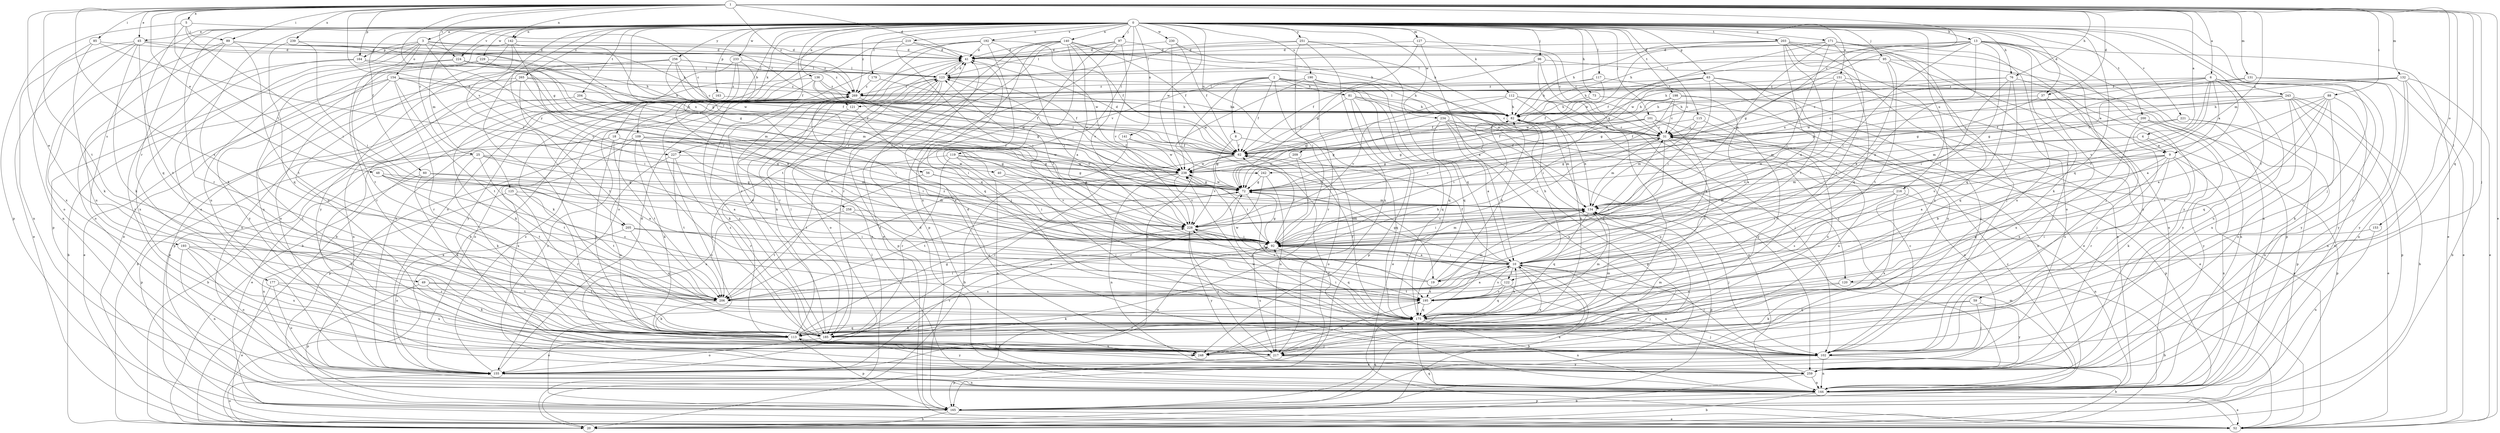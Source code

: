 strict digraph  {
0;
1;
2;
3;
4;
5;
6;
8;
9;
10;
13;
18;
19;
20;
25;
31;
37;
40;
41;
45;
48;
49;
52;
56;
59;
60;
62;
63;
72;
73;
76;
81;
82;
85;
88;
89;
92;
95;
96;
97;
101;
102;
109;
112;
113;
115;
117;
119;
120;
121;
122;
123;
125;
127;
131;
132;
134;
136;
140;
141;
142;
144;
151;
153;
154;
155;
163;
164;
165;
171;
175;
177;
179;
185;
190;
192;
193;
195;
198;
200;
203;
204;
205;
206;
209;
210;
216;
217;
221;
224;
227;
228;
229;
230;
233;
234;
238;
239;
242;
243;
248;
251;
256;
258;
259;
265;
269;
0 -> 3  [label=a];
0 -> 13  [label=b];
0 -> 18  [label=b];
0 -> 25  [label=c];
0 -> 37  [label=d];
0 -> 45  [label=e];
0 -> 56  [label=f];
0 -> 59  [label=f];
0 -> 60  [label=f];
0 -> 63  [label=g];
0 -> 72  [label=g];
0 -> 73  [label=h];
0 -> 76  [label=h];
0 -> 95  [label=j];
0 -> 96  [label=j];
0 -> 97  [label=j];
0 -> 101  [label=j];
0 -> 102  [label=j];
0 -> 109  [label=k];
0 -> 112  [label=k];
0 -> 113  [label=k];
0 -> 115  [label=l];
0 -> 117  [label=l];
0 -> 119  [label=l];
0 -> 125  [label=m];
0 -> 127  [label=m];
0 -> 136  [label=n];
0 -> 140  [label=n];
0 -> 141  [label=n];
0 -> 142  [label=n];
0 -> 151  [label=o];
0 -> 163  [label=p];
0 -> 171  [label=q];
0 -> 175  [label=q];
0 -> 177  [label=r];
0 -> 179  [label=r];
0 -> 185  [label=r];
0 -> 190  [label=s];
0 -> 192  [label=s];
0 -> 193  [label=s];
0 -> 198  [label=t];
0 -> 200  [label=t];
0 -> 203  [label=t];
0 -> 204  [label=t];
0 -> 205  [label=t];
0 -> 209  [label=u];
0 -> 210  [label=u];
0 -> 216  [label=u];
0 -> 221  [label=v];
0 -> 224  [label=v];
0 -> 229  [label=w];
0 -> 230  [label=w];
0 -> 233  [label=w];
0 -> 234  [label=w];
0 -> 238  [label=w];
0 -> 251  [label=y];
0 -> 256  [label=y];
0 -> 258  [label=y];
0 -> 259  [label=y];
0 -> 265  [label=z];
0 -> 269  [label=z];
1 -> 4  [label=a];
1 -> 5  [label=a];
1 -> 6  [label=a];
1 -> 31  [label=c];
1 -> 37  [label=d];
1 -> 40  [label=d];
1 -> 41  [label=d];
1 -> 45  [label=e];
1 -> 48  [label=e];
1 -> 49  [label=e];
1 -> 52  [label=e];
1 -> 72  [label=g];
1 -> 76  [label=h];
1 -> 85  [label=i];
1 -> 88  [label=i];
1 -> 89  [label=i];
1 -> 102  [label=j];
1 -> 120  [label=l];
1 -> 131  [label=m];
1 -> 132  [label=m];
1 -> 134  [label=m];
1 -> 142  [label=n];
1 -> 153  [label=o];
1 -> 164  [label=p];
1 -> 175  [label=q];
1 -> 195  [label=s];
1 -> 205  [label=t];
1 -> 206  [label=t];
1 -> 224  [label=v];
1 -> 239  [label=x];
1 -> 269  [label=z];
2 -> 8  [label=a];
2 -> 9  [label=a];
2 -> 19  [label=b];
2 -> 62  [label=f];
2 -> 81  [label=h];
2 -> 120  [label=l];
2 -> 121  [label=l];
2 -> 175  [label=q];
2 -> 217  [label=u];
2 -> 227  [label=v];
3 -> 41  [label=d];
3 -> 121  [label=l];
3 -> 154  [label=o];
3 -> 155  [label=o];
3 -> 164  [label=p];
3 -> 165  [label=p];
3 -> 217  [label=u];
3 -> 227  [label=v];
3 -> 242  [label=x];
4 -> 9  [label=a];
4 -> 72  [label=g];
4 -> 165  [label=p];
4 -> 228  [label=v];
5 -> 31  [label=c];
5 -> 89  [label=i];
5 -> 92  [label=i];
5 -> 165  [label=p];
5 -> 175  [label=q];
6 -> 9  [label=a];
6 -> 10  [label=a];
6 -> 72  [label=g];
6 -> 92  [label=i];
6 -> 217  [label=u];
6 -> 228  [label=v];
6 -> 238  [label=w];
6 -> 242  [label=x];
6 -> 243  [label=x];
6 -> 259  [label=y];
8 -> 62  [label=f];
8 -> 72  [label=g];
8 -> 175  [label=q];
9 -> 10  [label=a];
9 -> 19  [label=b];
9 -> 113  [label=k];
9 -> 134  [label=m];
9 -> 144  [label=n];
9 -> 175  [label=q];
9 -> 185  [label=r];
9 -> 238  [label=w];
10 -> 19  [label=b];
10 -> 20  [label=b];
10 -> 62  [label=f];
10 -> 72  [label=g];
10 -> 82  [label=h];
10 -> 92  [label=i];
10 -> 102  [label=j];
10 -> 122  [label=l];
10 -> 195  [label=s];
10 -> 248  [label=x];
13 -> 10  [label=a];
13 -> 41  [label=d];
13 -> 52  [label=e];
13 -> 72  [label=g];
13 -> 82  [label=h];
13 -> 92  [label=i];
13 -> 102  [label=j];
13 -> 113  [label=k];
13 -> 122  [label=l];
13 -> 144  [label=n];
13 -> 238  [label=w];
13 -> 259  [label=y];
18 -> 20  [label=b];
18 -> 52  [label=e];
18 -> 62  [label=f];
18 -> 72  [label=g];
18 -> 113  [label=k];
18 -> 206  [label=t];
18 -> 238  [label=w];
19 -> 31  [label=c];
19 -> 82  [label=h];
19 -> 195  [label=s];
19 -> 228  [label=v];
19 -> 238  [label=w];
19 -> 269  [label=z];
20 -> 123  [label=l];
20 -> 155  [label=o];
25 -> 10  [label=a];
25 -> 113  [label=k];
25 -> 134  [label=m];
25 -> 165  [label=p];
25 -> 206  [label=t];
25 -> 238  [label=w];
31 -> 62  [label=f];
31 -> 72  [label=g];
31 -> 82  [label=h];
31 -> 134  [label=m];
31 -> 155  [label=o];
31 -> 165  [label=p];
31 -> 195  [label=s];
31 -> 206  [label=t];
31 -> 217  [label=u];
37 -> 82  [label=h];
37 -> 102  [label=j];
37 -> 134  [label=m];
37 -> 248  [label=x];
40 -> 72  [label=g];
40 -> 228  [label=v];
41 -> 123  [label=l];
41 -> 175  [label=q];
41 -> 185  [label=r];
45 -> 31  [label=c];
45 -> 41  [label=d];
45 -> 52  [label=e];
45 -> 113  [label=k];
45 -> 144  [label=n];
45 -> 155  [label=o];
45 -> 206  [label=t];
48 -> 10  [label=a];
48 -> 72  [label=g];
48 -> 195  [label=s];
48 -> 206  [label=t];
49 -> 113  [label=k];
49 -> 165  [label=p];
49 -> 195  [label=s];
49 -> 206  [label=t];
52 -> 175  [label=q];
56 -> 72  [label=g];
56 -> 92  [label=i];
56 -> 217  [label=u];
59 -> 102  [label=j];
59 -> 113  [label=k];
59 -> 175  [label=q];
59 -> 259  [label=y];
60 -> 72  [label=g];
60 -> 92  [label=i];
60 -> 113  [label=k];
60 -> 248  [label=x];
62 -> 41  [label=d];
62 -> 206  [label=t];
62 -> 228  [label=v];
62 -> 238  [label=w];
63 -> 82  [label=h];
63 -> 92  [label=i];
63 -> 102  [label=j];
63 -> 144  [label=n];
63 -> 217  [label=u];
63 -> 238  [label=w];
63 -> 269  [label=z];
72 -> 134  [label=m];
72 -> 195  [label=s];
72 -> 206  [label=t];
72 -> 228  [label=v];
72 -> 238  [label=w];
73 -> 52  [label=e];
73 -> 62  [label=f];
73 -> 82  [label=h];
73 -> 185  [label=r];
76 -> 31  [label=c];
76 -> 92  [label=i];
76 -> 175  [label=q];
76 -> 195  [label=s];
76 -> 259  [label=y];
76 -> 269  [label=z];
81 -> 31  [label=c];
81 -> 52  [label=e];
81 -> 62  [label=f];
81 -> 82  [label=h];
81 -> 165  [label=p];
81 -> 175  [label=q];
82 -> 31  [label=c];
82 -> 123  [label=l];
82 -> 134  [label=m];
82 -> 217  [label=u];
82 -> 228  [label=v];
85 -> 41  [label=d];
85 -> 113  [label=k];
85 -> 144  [label=n];
85 -> 228  [label=v];
88 -> 10  [label=a];
88 -> 82  [label=h];
88 -> 113  [label=k];
88 -> 144  [label=n];
88 -> 175  [label=q];
88 -> 195  [label=s];
88 -> 228  [label=v];
89 -> 41  [label=d];
89 -> 72  [label=g];
89 -> 82  [label=h];
89 -> 206  [label=t];
89 -> 217  [label=u];
89 -> 248  [label=x];
89 -> 259  [label=y];
89 -> 269  [label=z];
92 -> 10  [label=a];
92 -> 31  [label=c];
92 -> 62  [label=f];
92 -> 72  [label=g];
92 -> 123  [label=l];
92 -> 134  [label=m];
92 -> 155  [label=o];
92 -> 175  [label=q];
92 -> 217  [label=u];
95 -> 10  [label=a];
95 -> 62  [label=f];
95 -> 123  [label=l];
95 -> 144  [label=n];
95 -> 165  [label=p];
95 -> 206  [label=t];
96 -> 52  [label=e];
96 -> 62  [label=f];
96 -> 123  [label=l];
96 -> 185  [label=r];
96 -> 259  [label=y];
97 -> 41  [label=d];
97 -> 82  [label=h];
97 -> 123  [label=l];
97 -> 165  [label=p];
97 -> 228  [label=v];
97 -> 248  [label=x];
101 -> 10  [label=a];
101 -> 31  [label=c];
101 -> 62  [label=f];
101 -> 72  [label=g];
101 -> 92  [label=i];
101 -> 248  [label=x];
102 -> 20  [label=b];
102 -> 31  [label=c];
102 -> 41  [label=d];
102 -> 144  [label=n];
102 -> 155  [label=o];
102 -> 238  [label=w];
109 -> 62  [label=f];
109 -> 72  [label=g];
109 -> 92  [label=i];
109 -> 113  [label=k];
109 -> 165  [label=p];
109 -> 185  [label=r];
109 -> 248  [label=x];
112 -> 72  [label=g];
112 -> 82  [label=h];
112 -> 102  [label=j];
112 -> 113  [label=k];
112 -> 228  [label=v];
112 -> 259  [label=y];
113 -> 72  [label=g];
113 -> 102  [label=j];
113 -> 134  [label=m];
113 -> 155  [label=o];
113 -> 165  [label=p];
113 -> 175  [label=q];
113 -> 217  [label=u];
113 -> 248  [label=x];
113 -> 259  [label=y];
115 -> 31  [label=c];
115 -> 52  [label=e];
115 -> 62  [label=f];
115 -> 134  [label=m];
117 -> 31  [label=c];
117 -> 62  [label=f];
117 -> 82  [label=h];
117 -> 269  [label=z];
119 -> 72  [label=g];
119 -> 102  [label=j];
119 -> 144  [label=n];
119 -> 185  [label=r];
119 -> 206  [label=t];
119 -> 238  [label=w];
120 -> 20  [label=b];
120 -> 113  [label=k];
120 -> 195  [label=s];
121 -> 92  [label=i];
121 -> 113  [label=k];
122 -> 102  [label=j];
122 -> 175  [label=q];
122 -> 195  [label=s];
122 -> 206  [label=t];
122 -> 228  [label=v];
123 -> 41  [label=d];
123 -> 113  [label=k];
123 -> 144  [label=n];
123 -> 155  [label=o];
123 -> 165  [label=p];
123 -> 238  [label=w];
123 -> 269  [label=z];
125 -> 134  [label=m];
125 -> 144  [label=n];
125 -> 185  [label=r];
125 -> 206  [label=t];
127 -> 10  [label=a];
127 -> 31  [label=c];
127 -> 41  [label=d];
127 -> 72  [label=g];
131 -> 52  [label=e];
131 -> 72  [label=g];
131 -> 259  [label=y];
131 -> 269  [label=z];
132 -> 20  [label=b];
132 -> 52  [label=e];
132 -> 72  [label=g];
132 -> 82  [label=h];
132 -> 144  [label=n];
132 -> 259  [label=y];
132 -> 269  [label=z];
134 -> 82  [label=h];
134 -> 92  [label=i];
134 -> 102  [label=j];
134 -> 165  [label=p];
134 -> 175  [label=q];
134 -> 228  [label=v];
136 -> 62  [label=f];
136 -> 72  [label=g];
136 -> 113  [label=k];
136 -> 144  [label=n];
136 -> 238  [label=w];
136 -> 269  [label=z];
140 -> 10  [label=a];
140 -> 41  [label=d];
140 -> 52  [label=e];
140 -> 62  [label=f];
140 -> 82  [label=h];
140 -> 102  [label=j];
140 -> 185  [label=r];
140 -> 206  [label=t];
140 -> 228  [label=v];
140 -> 248  [label=x];
141 -> 20  [label=b];
141 -> 62  [label=f];
141 -> 238  [label=w];
142 -> 41  [label=d];
142 -> 52  [label=e];
142 -> 92  [label=i];
142 -> 217  [label=u];
142 -> 238  [label=w];
142 -> 259  [label=y];
144 -> 20  [label=b];
144 -> 31  [label=c];
144 -> 41  [label=d];
144 -> 52  [label=e];
144 -> 62  [label=f];
144 -> 134  [label=m];
144 -> 165  [label=p];
144 -> 269  [label=z];
151 -> 72  [label=g];
151 -> 92  [label=i];
151 -> 102  [label=j];
151 -> 144  [label=n];
151 -> 269  [label=z];
153 -> 92  [label=i];
153 -> 144  [label=n];
154 -> 20  [label=b];
154 -> 52  [label=e];
154 -> 82  [label=h];
154 -> 92  [label=i];
154 -> 102  [label=j];
154 -> 185  [label=r];
154 -> 206  [label=t];
154 -> 269  [label=z];
155 -> 41  [label=d];
155 -> 144  [label=n];
155 -> 228  [label=v];
155 -> 269  [label=z];
163 -> 82  [label=h];
163 -> 113  [label=k];
164 -> 123  [label=l];
164 -> 134  [label=m];
164 -> 155  [label=o];
164 -> 248  [label=x];
165 -> 10  [label=a];
165 -> 20  [label=b];
165 -> 52  [label=e];
165 -> 175  [label=q];
165 -> 269  [label=z];
171 -> 41  [label=d];
171 -> 72  [label=g];
171 -> 92  [label=i];
171 -> 134  [label=m];
171 -> 175  [label=q];
171 -> 206  [label=t];
171 -> 217  [label=u];
171 -> 259  [label=y];
175 -> 10  [label=a];
175 -> 62  [label=f];
175 -> 72  [label=g];
175 -> 92  [label=i];
175 -> 102  [label=j];
175 -> 113  [label=k];
175 -> 134  [label=m];
175 -> 144  [label=n];
175 -> 185  [label=r];
177 -> 52  [label=e];
177 -> 155  [label=o];
177 -> 206  [label=t];
177 -> 217  [label=u];
179 -> 62  [label=f];
179 -> 269  [label=z];
185 -> 41  [label=d];
185 -> 123  [label=l];
185 -> 155  [label=o];
185 -> 269  [label=z];
190 -> 82  [label=h];
190 -> 175  [label=q];
190 -> 185  [label=r];
190 -> 238  [label=w];
190 -> 269  [label=z];
192 -> 20  [label=b];
192 -> 41  [label=d];
192 -> 62  [label=f];
192 -> 92  [label=i];
192 -> 155  [label=o];
192 -> 175  [label=q];
192 -> 185  [label=r];
193 -> 10  [label=a];
193 -> 144  [label=n];
193 -> 155  [label=o];
193 -> 185  [label=r];
193 -> 248  [label=x];
195 -> 10  [label=a];
195 -> 113  [label=k];
195 -> 175  [label=q];
198 -> 10  [label=a];
198 -> 31  [label=c];
198 -> 62  [label=f];
198 -> 82  [label=h];
198 -> 92  [label=i];
198 -> 144  [label=n];
200 -> 31  [label=c];
200 -> 165  [label=p];
200 -> 248  [label=x];
200 -> 259  [label=y];
203 -> 10  [label=a];
203 -> 41  [label=d];
203 -> 82  [label=h];
203 -> 102  [label=j];
203 -> 155  [label=o];
203 -> 175  [label=q];
203 -> 206  [label=t];
203 -> 238  [label=w];
203 -> 248  [label=x];
204 -> 20  [label=b];
204 -> 82  [label=h];
204 -> 92  [label=i];
205 -> 92  [label=i];
205 -> 155  [label=o];
205 -> 175  [label=q];
205 -> 195  [label=s];
206 -> 82  [label=h];
206 -> 92  [label=i];
206 -> 113  [label=k];
206 -> 134  [label=m];
209 -> 92  [label=i];
209 -> 155  [label=o];
209 -> 238  [label=w];
210 -> 20  [label=b];
210 -> 41  [label=d];
210 -> 92  [label=i];
210 -> 155  [label=o];
210 -> 238  [label=w];
216 -> 92  [label=i];
216 -> 134  [label=m];
216 -> 144  [label=n];
216 -> 195  [label=s];
216 -> 248  [label=x];
217 -> 165  [label=p];
217 -> 195  [label=s];
217 -> 259  [label=y];
217 -> 269  [label=z];
221 -> 31  [label=c];
221 -> 52  [label=e];
221 -> 144  [label=n];
221 -> 217  [label=u];
224 -> 82  [label=h];
224 -> 123  [label=l];
224 -> 134  [label=m];
224 -> 185  [label=r];
224 -> 206  [label=t];
224 -> 228  [label=v];
227 -> 185  [label=r];
227 -> 206  [label=t];
227 -> 217  [label=u];
227 -> 238  [label=w];
228 -> 92  [label=i];
228 -> 134  [label=m];
228 -> 217  [label=u];
228 -> 259  [label=y];
229 -> 123  [label=l];
229 -> 217  [label=u];
229 -> 228  [label=v];
229 -> 259  [label=y];
230 -> 20  [label=b];
230 -> 41  [label=d];
230 -> 62  [label=f];
230 -> 134  [label=m];
233 -> 10  [label=a];
233 -> 20  [label=b];
233 -> 123  [label=l];
233 -> 155  [label=o];
233 -> 259  [label=y];
234 -> 10  [label=a];
234 -> 31  [label=c];
234 -> 72  [label=g];
234 -> 144  [label=n];
234 -> 165  [label=p];
234 -> 217  [label=u];
238 -> 72  [label=g];
238 -> 92  [label=i];
238 -> 123  [label=l];
238 -> 144  [label=n];
238 -> 185  [label=r];
238 -> 228  [label=v];
239 -> 41  [label=d];
239 -> 92  [label=i];
239 -> 175  [label=q];
242 -> 72  [label=g];
242 -> 185  [label=r];
242 -> 217  [label=u];
243 -> 20  [label=b];
243 -> 31  [label=c];
243 -> 62  [label=f];
243 -> 82  [label=h];
243 -> 134  [label=m];
243 -> 144  [label=n];
243 -> 155  [label=o];
243 -> 165  [label=p];
243 -> 217  [label=u];
248 -> 134  [label=m];
251 -> 31  [label=c];
251 -> 41  [label=d];
251 -> 92  [label=i];
251 -> 123  [label=l];
251 -> 175  [label=q];
251 -> 248  [label=x];
256 -> 31  [label=c];
256 -> 62  [label=f];
256 -> 123  [label=l];
256 -> 144  [label=n];
256 -> 155  [label=o];
256 -> 185  [label=r];
256 -> 228  [label=v];
256 -> 269  [label=z];
258 -> 195  [label=s];
258 -> 206  [label=t];
258 -> 228  [label=v];
259 -> 10  [label=a];
259 -> 20  [label=b];
259 -> 113  [label=k];
259 -> 144  [label=n];
265 -> 52  [label=e];
265 -> 62  [label=f];
265 -> 165  [label=p];
265 -> 195  [label=s];
265 -> 206  [label=t];
265 -> 269  [label=z];
269 -> 82  [label=h];
269 -> 155  [label=o];
269 -> 228  [label=v];
}
